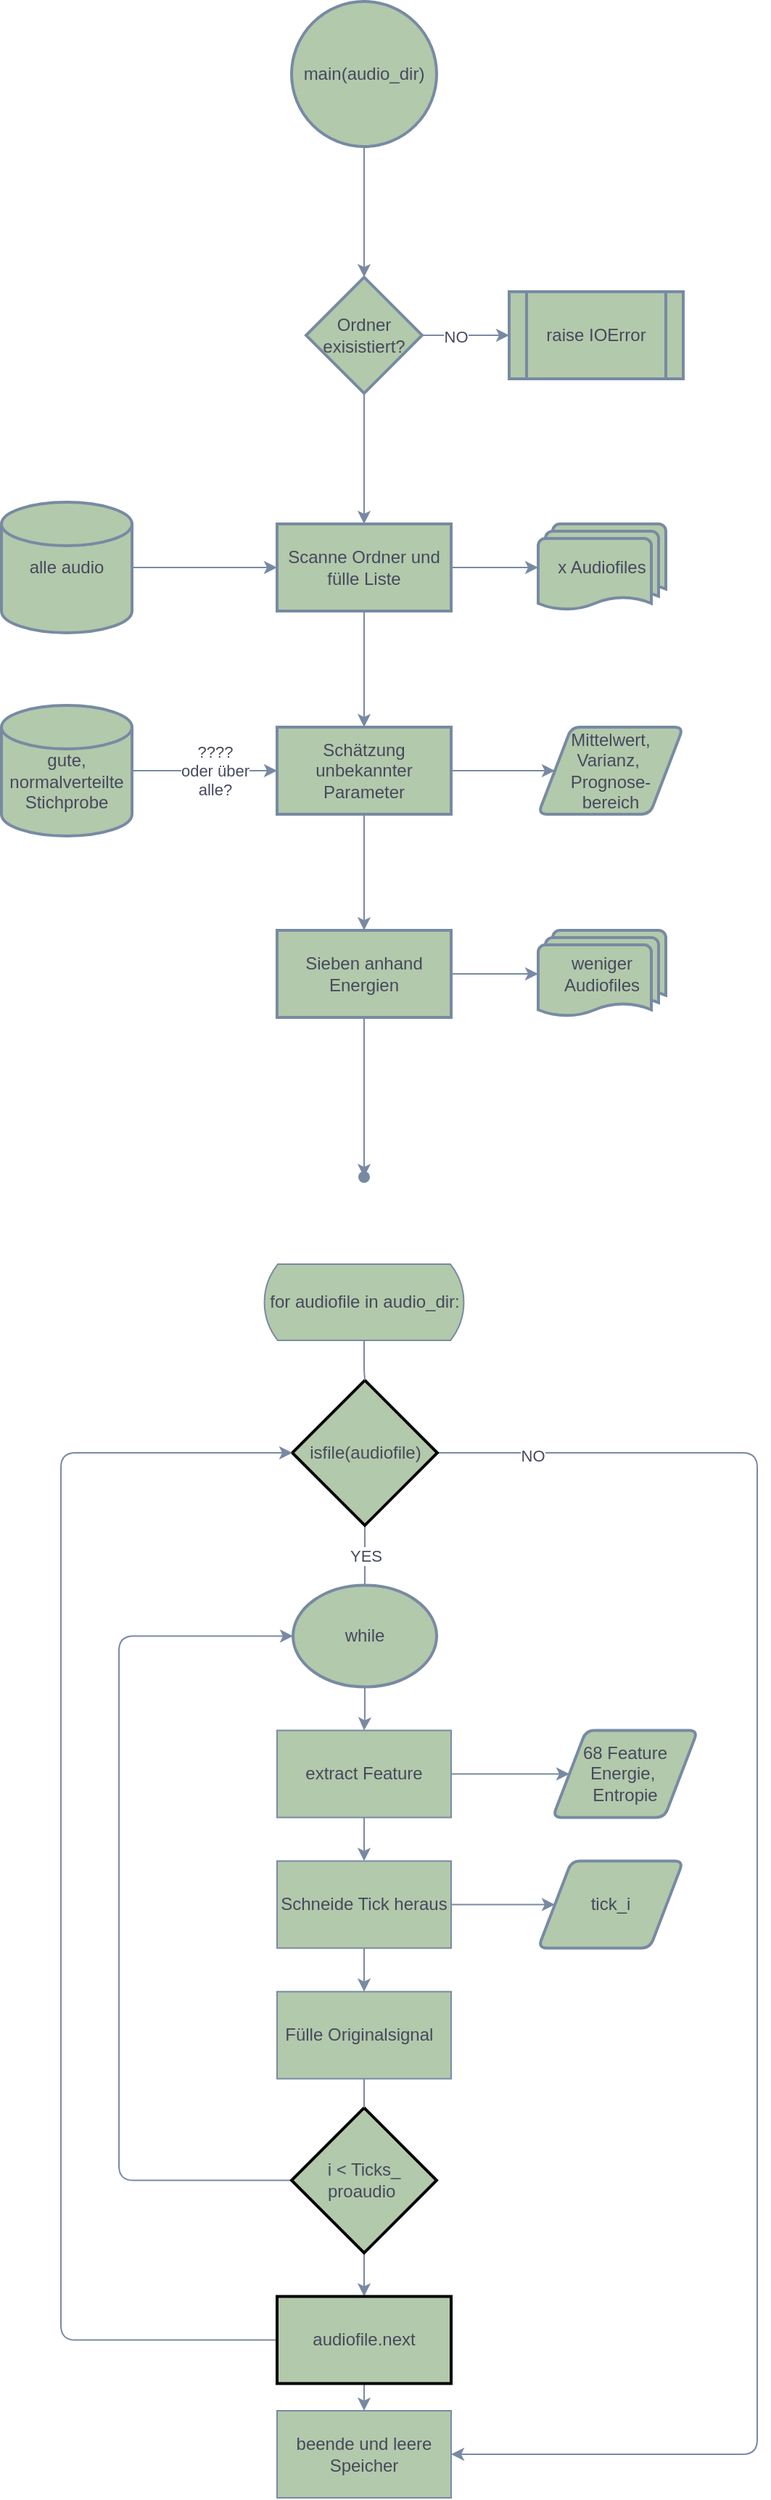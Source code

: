 <mxfile version="15.4.0" type="device"><diagram id="C5RBs43oDa-KdzZeNtuy" name="Page-1"><mxGraphModel dx="1141" dy="1429" grid="1" gridSize="10" guides="1" tooltips="1" connect="1" arrows="1" fold="1" page="1" pageScale="1" pageWidth="1600" pageHeight="900" math="0" shadow="0"><root><mxCell id="WIyWlLk6GJQsqaUBKTNV-0"/><mxCell id="WIyWlLk6GJQsqaUBKTNV-1" parent="WIyWlLk6GJQsqaUBKTNV-0"/><mxCell id="rDP0RWM3ty31AFh5Tllb-3" value="" style="edgeStyle=orthogonalEdgeStyle;rounded=0;orthogonalLoop=1;jettySize=auto;html=1;fontColor=#46495D;labelBorderColor=none;strokeColor=#788AA3;" edge="1" parent="WIyWlLk6GJQsqaUBKTNV-1" source="rDP0RWM3ty31AFh5Tllb-1" target="rDP0RWM3ty31AFh5Tllb-2"><mxGeometry relative="1" as="geometry"/></mxCell><mxCell id="rDP0RWM3ty31AFh5Tllb-1" value="main(audio_dir)" style="strokeWidth=2;html=1;shape=mxgraph.flowchart.start_2;whiteSpace=wrap;labelBorderColor=none;fillColor=#B2C9AB;strokeColor=#788AA3;fontColor=#46495D;" vertex="1" parent="WIyWlLk6GJQsqaUBKTNV-1"><mxGeometry x="419" y="50" width="100" height="100" as="geometry"/></mxCell><mxCell id="rDP0RWM3ty31AFh5Tllb-5" value="" style="edgeStyle=orthogonalEdgeStyle;rounded=0;orthogonalLoop=1;jettySize=auto;html=1;fontColor=#46495D;labelBorderColor=none;strokeColor=#788AA3;" edge="1" parent="WIyWlLk6GJQsqaUBKTNV-1" source="rDP0RWM3ty31AFh5Tllb-2" target="rDP0RWM3ty31AFh5Tllb-4"><mxGeometry relative="1" as="geometry"/></mxCell><mxCell id="rDP0RWM3ty31AFh5Tllb-6" value="NO" style="edgeLabel;html=1;align=center;verticalAlign=middle;resizable=0;points=[];fontColor=#46495D;labelBorderColor=none;" vertex="1" connectable="0" parent="rDP0RWM3ty31AFh5Tllb-5"><mxGeometry x="-0.25" y="-1" relative="1" as="geometry"><mxPoint as="offset"/></mxGeometry></mxCell><mxCell id="rDP0RWM3ty31AFh5Tllb-10" value="" style="edgeStyle=orthogonalEdgeStyle;rounded=0;orthogonalLoop=1;jettySize=auto;html=1;fontColor=#46495D;labelBorderColor=none;strokeColor=#788AA3;" edge="1" parent="WIyWlLk6GJQsqaUBKTNV-1" source="rDP0RWM3ty31AFh5Tllb-2" target="rDP0RWM3ty31AFh5Tllb-9"><mxGeometry relative="1" as="geometry"/></mxCell><mxCell id="rDP0RWM3ty31AFh5Tllb-2" value="Ordner&lt;br&gt;exisistiert?" style="rhombus;whiteSpace=wrap;html=1;strokeWidth=2;labelBorderColor=none;fillColor=#B2C9AB;strokeColor=#788AA3;fontColor=#46495D;" vertex="1" parent="WIyWlLk6GJQsqaUBKTNV-1"><mxGeometry x="429" y="240" width="80" height="80" as="geometry"/></mxCell><mxCell id="rDP0RWM3ty31AFh5Tllb-4" value="raise IOError" style="shape=process;whiteSpace=wrap;html=1;backgroundOutline=1;strokeWidth=2;labelBorderColor=none;fillColor=#B2C9AB;strokeColor=#788AA3;fontColor=#46495D;" vertex="1" parent="WIyWlLk6GJQsqaUBKTNV-1"><mxGeometry x="569" y="250" width="120" height="60" as="geometry"/></mxCell><mxCell id="rDP0RWM3ty31AFh5Tllb-12" value="" style="edgeStyle=orthogonalEdgeStyle;rounded=0;orthogonalLoop=1;jettySize=auto;html=1;fontColor=#46495D;labelBorderColor=none;strokeColor=#788AA3;" edge="1" parent="WIyWlLk6GJQsqaUBKTNV-1" source="rDP0RWM3ty31AFh5Tllb-9"><mxGeometry relative="1" as="geometry"><mxPoint x="589" y="440" as="targetPoint"/></mxGeometry></mxCell><mxCell id="rDP0RWM3ty31AFh5Tllb-17" value="" style="edgeStyle=orthogonalEdgeStyle;rounded=0;orthogonalLoop=1;jettySize=auto;html=1;fontColor=#46495D;labelBorderColor=none;strokeColor=#788AA3;" edge="1" parent="WIyWlLk6GJQsqaUBKTNV-1" source="rDP0RWM3ty31AFh5Tllb-9" target="rDP0RWM3ty31AFh5Tllb-16"><mxGeometry relative="1" as="geometry"/></mxCell><mxCell id="rDP0RWM3ty31AFh5Tllb-9" value="Scanne Ordner und&lt;br&gt;fülle Liste" style="whiteSpace=wrap;html=1;strokeWidth=2;labelBorderColor=none;fillColor=#B2C9AB;strokeColor=#788AA3;fontColor=#46495D;" vertex="1" parent="WIyWlLk6GJQsqaUBKTNV-1"><mxGeometry x="409" y="410" width="120" height="60" as="geometry"/></mxCell><mxCell id="rDP0RWM3ty31AFh5Tllb-14" value="" style="edgeStyle=orthogonalEdgeStyle;rounded=0;orthogonalLoop=1;jettySize=auto;html=1;fontColor=#46495D;labelBorderColor=none;strokeColor=#788AA3;" edge="1" parent="WIyWlLk6GJQsqaUBKTNV-1" source="rDP0RWM3ty31AFh5Tllb-13" target="rDP0RWM3ty31AFh5Tllb-9"><mxGeometry relative="1" as="geometry"/></mxCell><mxCell id="rDP0RWM3ty31AFh5Tllb-13" value="alle audio" style="strokeWidth=2;html=1;shape=mxgraph.flowchart.database;whiteSpace=wrap;labelBorderColor=none;fillColor=#B2C9AB;strokeColor=#788AA3;fontColor=#46495D;" vertex="1" parent="WIyWlLk6GJQsqaUBKTNV-1"><mxGeometry x="219" y="395" width="90" height="90" as="geometry"/></mxCell><mxCell id="rDP0RWM3ty31AFh5Tllb-19" value="" style="edgeStyle=orthogonalEdgeStyle;rounded=0;orthogonalLoop=1;jettySize=auto;html=1;fontColor=#46495D;labelBorderColor=none;strokeColor=#788AA3;" edge="1" parent="WIyWlLk6GJQsqaUBKTNV-1" source="rDP0RWM3ty31AFh5Tllb-16" target="rDP0RWM3ty31AFh5Tllb-18"><mxGeometry relative="1" as="geometry"/></mxCell><mxCell id="rDP0RWM3ty31AFh5Tllb-39" value="" style="edgeStyle=orthogonalEdgeStyle;rounded=0;orthogonalLoop=1;jettySize=auto;html=1;fontColor=#46495D;labelBorderColor=none;strokeColor=#788AA3;" edge="1" parent="WIyWlLk6GJQsqaUBKTNV-1" source="rDP0RWM3ty31AFh5Tllb-16" target="rDP0RWM3ty31AFh5Tllb-38"><mxGeometry relative="1" as="geometry"/></mxCell><mxCell id="rDP0RWM3ty31AFh5Tllb-16" value="Schätzung unbekannter Parameter" style="whiteSpace=wrap;html=1;strokeWidth=2;labelBorderColor=none;fillColor=#B2C9AB;strokeColor=#788AA3;fontColor=#46495D;" vertex="1" parent="WIyWlLk6GJQsqaUBKTNV-1"><mxGeometry x="409" y="550" width="120" height="60" as="geometry"/></mxCell><mxCell id="rDP0RWM3ty31AFh5Tllb-35" value="" style="edgeStyle=orthogonalEdgeStyle;rounded=0;orthogonalLoop=1;jettySize=auto;html=1;fontColor=#46495D;labelBorderColor=none;strokeColor=#788AA3;" edge="1" parent="WIyWlLk6GJQsqaUBKTNV-1" source="rDP0RWM3ty31AFh5Tllb-18"><mxGeometry relative="1" as="geometry"><mxPoint x="589" y="720" as="targetPoint"/></mxGeometry></mxCell><mxCell id="rDP0RWM3ty31AFh5Tllb-99" value="" style="edgeStyle=orthogonalEdgeStyle;curved=0;rounded=1;sketch=0;orthogonalLoop=1;jettySize=auto;html=1;fontColor=#46495D;strokeColor=#788AA3;fillColor=#B2C9AB;" edge="1" parent="WIyWlLk6GJQsqaUBKTNV-1" source="rDP0RWM3ty31AFh5Tllb-18" target="rDP0RWM3ty31AFh5Tllb-98"><mxGeometry relative="1" as="geometry"/></mxCell><mxCell id="rDP0RWM3ty31AFh5Tllb-18" value="Sieben anhand Energien" style="whiteSpace=wrap;html=1;strokeWidth=2;labelBorderColor=none;fillColor=#B2C9AB;strokeColor=#788AA3;fontColor=#46495D;" vertex="1" parent="WIyWlLk6GJQsqaUBKTNV-1"><mxGeometry x="409" y="690" width="120" height="60" as="geometry"/></mxCell><mxCell id="rDP0RWM3ty31AFh5Tllb-36" value="weniger Audiofiles" style="strokeWidth=2;html=1;shape=mxgraph.flowchart.multi-document;whiteSpace=wrap;labelBorderColor=none;fillColor=#B2C9AB;strokeColor=#788AA3;fontColor=#46495D;" vertex="1" parent="WIyWlLk6GJQsqaUBKTNV-1"><mxGeometry x="589" y="690" width="88" height="60" as="geometry"/></mxCell><mxCell id="rDP0RWM3ty31AFh5Tllb-37" value="x Audiofiles" style="strokeWidth=2;html=1;shape=mxgraph.flowchart.multi-document;whiteSpace=wrap;labelBorderColor=none;fillColor=#B2C9AB;strokeColor=#788AA3;fontColor=#46495D;" vertex="1" parent="WIyWlLk6GJQsqaUBKTNV-1"><mxGeometry x="589" y="410" width="88" height="60" as="geometry"/></mxCell><mxCell id="rDP0RWM3ty31AFh5Tllb-38" value="Mittelwert, Varianz,&amp;nbsp;&lt;br&gt;Prognose-&lt;br&gt;bereich" style="shape=parallelogram;html=1;strokeWidth=2;perimeter=parallelogramPerimeter;whiteSpace=wrap;rounded=1;arcSize=12;size=0.23;labelBorderColor=none;fillColor=#B2C9AB;strokeColor=#788AA3;fontColor=#46495D;" vertex="1" parent="WIyWlLk6GJQsqaUBKTNV-1"><mxGeometry x="589" y="550" width="100" height="60" as="geometry"/></mxCell><mxCell id="rDP0RWM3ty31AFh5Tllb-42" value="" style="edgeStyle=orthogonalEdgeStyle;rounded=0;orthogonalLoop=1;jettySize=auto;html=1;fontColor=#46495D;labelBorderColor=none;strokeColor=#788AA3;" edge="1" parent="WIyWlLk6GJQsqaUBKTNV-1" source="rDP0RWM3ty31AFh5Tllb-41" target="rDP0RWM3ty31AFh5Tllb-16"><mxGeometry relative="1" as="geometry"/></mxCell><mxCell id="rDP0RWM3ty31AFh5Tllb-43" value="????&lt;br&gt;oder über&lt;br&gt;alle?" style="edgeLabel;html=1;align=center;verticalAlign=middle;resizable=0;points=[];fontColor=#46495D;labelBorderColor=none;" vertex="1" connectable="0" parent="rDP0RWM3ty31AFh5Tllb-42"><mxGeometry x="0.14" relative="1" as="geometry"><mxPoint as="offset"/></mxGeometry></mxCell><mxCell id="rDP0RWM3ty31AFh5Tllb-41" value="&lt;br&gt;gute, normalverteilte Stichprobe" style="strokeWidth=2;html=1;shape=mxgraph.flowchart.database;whiteSpace=wrap;labelBorderColor=none;fillColor=#B2C9AB;strokeColor=#788AA3;fontColor=#46495D;" vertex="1" parent="WIyWlLk6GJQsqaUBKTNV-1"><mxGeometry x="219" y="535" width="90" height="90" as="geometry"/></mxCell><mxCell id="rDP0RWM3ty31AFh5Tllb-73" value="" style="edgeStyle=orthogonalEdgeStyle;rounded=0;orthogonalLoop=1;jettySize=auto;html=1;fontColor=#46495D;labelBorderColor=none;strokeColor=#788AA3;startArrow=none;" edge="1" parent="WIyWlLk6GJQsqaUBKTNV-1" source="rDP0RWM3ty31AFh5Tllb-82" target="rDP0RWM3ty31AFh5Tllb-77"><mxGeometry relative="1" as="geometry"/></mxCell><mxCell id="rDP0RWM3ty31AFh5Tllb-74" value="for audiofile in audio_dir:" style="html=1;dashed=0;whitespace=wrap;shape=mxgraph.dfd.loop;labelBorderColor=none;fillColor=#B2C9AB;strokeColor=#788AA3;fontColor=#46495D;" vertex="1" parent="WIyWlLk6GJQsqaUBKTNV-1"><mxGeometry x="399" y="920" width="140" height="52.5" as="geometry"/></mxCell><mxCell id="rDP0RWM3ty31AFh5Tllb-75" value="" style="edgeStyle=orthogonalEdgeStyle;rounded=0;orthogonalLoop=1;jettySize=auto;html=1;fontColor=#46495D;labelBorderColor=none;strokeColor=#788AA3;" edge="1" parent="WIyWlLk6GJQsqaUBKTNV-1" source="rDP0RWM3ty31AFh5Tllb-77" target="rDP0RWM3ty31AFh5Tllb-78"><mxGeometry relative="1" as="geometry"/></mxCell><mxCell id="rDP0RWM3ty31AFh5Tllb-76" value="" style="edgeStyle=orthogonalEdgeStyle;rounded=0;orthogonalLoop=1;jettySize=auto;html=1;fontColor=#46495D;strokeColor=#788AA3;" edge="1" parent="WIyWlLk6GJQsqaUBKTNV-1" source="rDP0RWM3ty31AFh5Tllb-77" target="rDP0RWM3ty31AFh5Tllb-81"><mxGeometry relative="1" as="geometry"/></mxCell><mxCell id="rDP0RWM3ty31AFh5Tllb-77" value="extract Feature" style="whiteSpace=wrap;html=1;dashed=0;labelBorderColor=none;fillColor=#B2C9AB;strokeColor=#788AA3;fontColor=#46495D;" vertex="1" parent="WIyWlLk6GJQsqaUBKTNV-1"><mxGeometry x="409" y="1241.25" width="120" height="60" as="geometry"/></mxCell><mxCell id="rDP0RWM3ty31AFh5Tllb-78" value="68 Feature&lt;br&gt;Energie,&amp;nbsp;&lt;br&gt;Entropie" style="shape=parallelogram;html=1;strokeWidth=2;perimeter=parallelogramPerimeter;whiteSpace=wrap;rounded=1;arcSize=12;size=0.23;labelBorderColor=none;fillColor=#B2C9AB;strokeColor=#788AA3;fontColor=#46495D;" vertex="1" parent="WIyWlLk6GJQsqaUBKTNV-1"><mxGeometry x="599" y="1241.25" width="100" height="60" as="geometry"/></mxCell><mxCell id="rDP0RWM3ty31AFh5Tllb-79" value="" style="edgeStyle=orthogonalEdgeStyle;curved=0;rounded=1;sketch=0;orthogonalLoop=1;jettySize=auto;html=1;fontColor=#46495D;strokeColor=#788AA3;fillColor=#B2C9AB;" edge="1" parent="WIyWlLk6GJQsqaUBKTNV-1" source="rDP0RWM3ty31AFh5Tllb-81" target="rDP0RWM3ty31AFh5Tllb-85"><mxGeometry relative="1" as="geometry"/></mxCell><mxCell id="rDP0RWM3ty31AFh5Tllb-80" value="" style="edgeStyle=orthogonalEdgeStyle;curved=0;rounded=1;sketch=0;orthogonalLoop=1;jettySize=auto;html=1;fontColor=#46495D;strokeColor=#788AA3;fillColor=#B2C9AB;" edge="1" parent="WIyWlLk6GJQsqaUBKTNV-1" source="rDP0RWM3ty31AFh5Tllb-81" target="rDP0RWM3ty31AFh5Tllb-86"><mxGeometry relative="1" as="geometry"/></mxCell><mxCell id="rDP0RWM3ty31AFh5Tllb-81" value="Schneide Tick heraus" style="whiteSpace=wrap;html=1;dashed=0;fontColor=#46495D;strokeColor=#788AA3;fillColor=#B2C9AB;" vertex="1" parent="WIyWlLk6GJQsqaUBKTNV-1"><mxGeometry x="409" y="1331.25" width="120" height="60" as="geometry"/></mxCell><mxCell id="rDP0RWM3ty31AFh5Tllb-82" value="while" style="strokeWidth=2;html=1;shape=mxgraph.flowchart.start_2;whiteSpace=wrap;fontColor=#46495D;fillColor=#B2C9AB;strokeColor=#788AA3;" vertex="1" parent="WIyWlLk6GJQsqaUBKTNV-1"><mxGeometry x="420" y="1141.25" width="99" height="70" as="geometry"/></mxCell><mxCell id="rDP0RWM3ty31AFh5Tllb-83" value="YES" style="edgeStyle=orthogonalEdgeStyle;rounded=0;orthogonalLoop=1;jettySize=auto;html=1;fontColor=#46495D;labelBorderColor=none;strokeColor=#788AA3;endArrow=none;startArrow=none;" edge="1" parent="WIyWlLk6GJQsqaUBKTNV-1" source="rDP0RWM3ty31AFh5Tllb-89" target="rDP0RWM3ty31AFh5Tllb-82"><mxGeometry relative="1" as="geometry"><mxPoint x="469" y="923.75" as="sourcePoint"/><mxPoint x="469" y="1041.25" as="targetPoint"/></mxGeometry></mxCell><mxCell id="rDP0RWM3ty31AFh5Tllb-84" value="" style="edgeStyle=orthogonalEdgeStyle;curved=0;rounded=1;sketch=0;orthogonalLoop=1;jettySize=auto;html=1;fontColor=#46495D;strokeColor=#788AA3;fillColor=#B2C9AB;exitX=0;exitY=0.5;exitDx=0;exitDy=0;exitPerimeter=0;" edge="1" parent="WIyWlLk6GJQsqaUBKTNV-1" source="rDP0RWM3ty31AFh5Tllb-93" target="rDP0RWM3ty31AFh5Tllb-82"><mxGeometry relative="1" as="geometry"><mxPoint x="320" y="1571.25" as="sourcePoint"/><mxPoint x="329" y="1541.25" as="targetPoint"/><Array as="points"><mxPoint x="300" y="1551.25"/><mxPoint x="300" y="1176.25"/></Array></mxGeometry></mxCell><mxCell id="rDP0RWM3ty31AFh5Tllb-85" value="Fülle Originalsignal&amp;nbsp;&amp;nbsp;" style="whiteSpace=wrap;html=1;dashed=0;fontColor=#46495D;strokeColor=#788AA3;fillColor=#B2C9AB;" vertex="1" parent="WIyWlLk6GJQsqaUBKTNV-1"><mxGeometry x="409" y="1421.25" width="120" height="60" as="geometry"/></mxCell><mxCell id="rDP0RWM3ty31AFh5Tllb-86" value="tick_i" style="shape=parallelogram;html=1;strokeWidth=2;perimeter=parallelogramPerimeter;whiteSpace=wrap;rounded=1;arcSize=12;size=0.23;labelBorderColor=none;fillColor=#B2C9AB;strokeColor=#788AA3;fontColor=#46495D;" vertex="1" parent="WIyWlLk6GJQsqaUBKTNV-1"><mxGeometry x="589" y="1331.25" width="100" height="60" as="geometry"/></mxCell><mxCell id="rDP0RWM3ty31AFh5Tllb-87" style="edgeStyle=orthogonalEdgeStyle;curved=0;rounded=1;sketch=0;orthogonalLoop=1;jettySize=auto;html=1;exitX=1;exitY=0.5;exitDx=0;exitDy=0;exitPerimeter=0;fontColor=#46495D;strokeColor=#788AA3;fillColor=#B2C9AB;" edge="1" parent="WIyWlLk6GJQsqaUBKTNV-1" source="rDP0RWM3ty31AFh5Tllb-89" target="rDP0RWM3ty31AFh5Tllb-91"><mxGeometry relative="1" as="geometry"><mxPoint x="790" y="1701.25" as="targetPoint"/><Array as="points"><mxPoint x="740" y="1050"/><mxPoint x="740" y="1740"/></Array></mxGeometry></mxCell><mxCell id="rDP0RWM3ty31AFh5Tllb-88" value="NO" style="edgeLabel;html=1;align=center;verticalAlign=middle;resizable=0;points=[];fontColor=#46495D;" vertex="1" connectable="0" parent="rDP0RWM3ty31AFh5Tllb-87"><mxGeometry x="-0.884" y="-2" relative="1" as="geometry"><mxPoint as="offset"/></mxGeometry></mxCell><mxCell id="rDP0RWM3ty31AFh5Tllb-89" value="isfile(audiofile)" style="strokeWidth=2;html=1;shape=mxgraph.flowchart.decision;whiteSpace=wrap;rounded=0;sketch=0;fontColor=#46495D;fillColor=#B2C9AB;" vertex="1" parent="WIyWlLk6GJQsqaUBKTNV-1"><mxGeometry x="419.5" y="1000" width="100" height="100" as="geometry"/></mxCell><mxCell id="rDP0RWM3ty31AFh5Tllb-90" value="" style="edgeStyle=orthogonalEdgeStyle;rounded=0;orthogonalLoop=1;jettySize=auto;html=1;fontColor=#46495D;labelBorderColor=none;strokeColor=#788AA3;endArrow=none;" edge="1" parent="WIyWlLk6GJQsqaUBKTNV-1" source="rDP0RWM3ty31AFh5Tllb-74" target="rDP0RWM3ty31AFh5Tllb-89"><mxGeometry relative="1" as="geometry"><mxPoint x="469.0" y="972.5" as="sourcePoint"/><mxPoint x="469.5" y="1260" as="targetPoint"/></mxGeometry></mxCell><mxCell id="rDP0RWM3ty31AFh5Tllb-91" value="beende und leere Speicher" style="whiteSpace=wrap;html=1;dashed=0;fontColor=#46495D;strokeColor=#788AA3;fillColor=#B2C9AB;" vertex="1" parent="WIyWlLk6GJQsqaUBKTNV-1"><mxGeometry x="409" y="1710" width="120" height="60" as="geometry"/></mxCell><mxCell id="rDP0RWM3ty31AFh5Tllb-92" value="" style="edgeStyle=orthogonalEdgeStyle;curved=0;rounded=1;sketch=0;orthogonalLoop=1;jettySize=auto;html=1;fontColor=#46495D;strokeColor=#788AA3;fillColor=#B2C9AB;" edge="1" parent="WIyWlLk6GJQsqaUBKTNV-1" source="rDP0RWM3ty31AFh5Tllb-93" target="rDP0RWM3ty31AFh5Tllb-97"><mxGeometry relative="1" as="geometry"/></mxCell><mxCell id="rDP0RWM3ty31AFh5Tllb-93" value="i &amp;lt; Ticks_&lt;br&gt;proaudio&amp;nbsp;" style="strokeWidth=2;html=1;shape=mxgraph.flowchart.decision;whiteSpace=wrap;rounded=0;sketch=0;fontColor=#46495D;fillColor=#B2C9AB;" vertex="1" parent="WIyWlLk6GJQsqaUBKTNV-1"><mxGeometry x="419" y="1501.25" width="100" height="100" as="geometry"/></mxCell><mxCell id="rDP0RWM3ty31AFh5Tllb-94" value="" style="edgeStyle=orthogonalEdgeStyle;curved=0;rounded=1;sketch=0;orthogonalLoop=1;jettySize=auto;html=1;fontColor=#46495D;strokeColor=#788AA3;fillColor=#B2C9AB;endArrow=none;" edge="1" parent="WIyWlLk6GJQsqaUBKTNV-1" source="rDP0RWM3ty31AFh5Tllb-85" target="rDP0RWM3ty31AFh5Tllb-93"><mxGeometry relative="1" as="geometry"><mxPoint x="469.0" y="1571.25" as="sourcePoint"/><mxPoint x="469.5" y="1801.25" as="targetPoint"/></mxGeometry></mxCell><mxCell id="rDP0RWM3ty31AFh5Tllb-95" value="" style="edgeStyle=orthogonalEdgeStyle;curved=0;rounded=1;sketch=0;orthogonalLoop=1;jettySize=auto;html=1;fontColor=#46495D;strokeColor=#788AA3;fillColor=#B2C9AB;" edge="1" parent="WIyWlLk6GJQsqaUBKTNV-1" source="rDP0RWM3ty31AFh5Tllb-97" target="rDP0RWM3ty31AFh5Tllb-91"><mxGeometry relative="1" as="geometry"/></mxCell><mxCell id="rDP0RWM3ty31AFh5Tllb-96" style="edgeStyle=orthogonalEdgeStyle;curved=0;rounded=1;sketch=0;orthogonalLoop=1;jettySize=auto;html=1;exitX=0;exitY=0.5;exitDx=0;exitDy=0;fontColor=#46495D;strokeColor=#788AA3;fillColor=#B2C9AB;entryX=0;entryY=0.5;entryDx=0;entryDy=0;entryPerimeter=0;" edge="1" parent="WIyWlLk6GJQsqaUBKTNV-1" source="rDP0RWM3ty31AFh5Tllb-97" target="rDP0RWM3ty31AFh5Tllb-89"><mxGeometry relative="1" as="geometry"><mxPoint x="320" y="1101.25" as="targetPoint"/><Array as="points"><mxPoint x="260" y="1661.25"/><mxPoint x="260" y="1050.25"/></Array></mxGeometry></mxCell><mxCell id="rDP0RWM3ty31AFh5Tllb-97" value="audiofile.next" style="whiteSpace=wrap;html=1;rounded=0;fontColor=#46495D;strokeWidth=2;fillColor=#B2C9AB;sketch=0;" vertex="1" parent="WIyWlLk6GJQsqaUBKTNV-1"><mxGeometry x="409" y="1631.25" width="120" height="60" as="geometry"/></mxCell><mxCell id="rDP0RWM3ty31AFh5Tllb-98" value="" style="shape=waypoint;size=6;pointerEvents=1;points=[];fillColor=#B2C9AB;resizable=0;rotatable=0;perimeter=centerPerimeter;snapToPoint=1;fontColor=#46495D;strokeColor=#788AA3;strokeWidth=2;" vertex="1" parent="WIyWlLk6GJQsqaUBKTNV-1"><mxGeometry x="449" y="840" width="40" height="40" as="geometry"/></mxCell></root></mxGraphModel></diagram></mxfile>